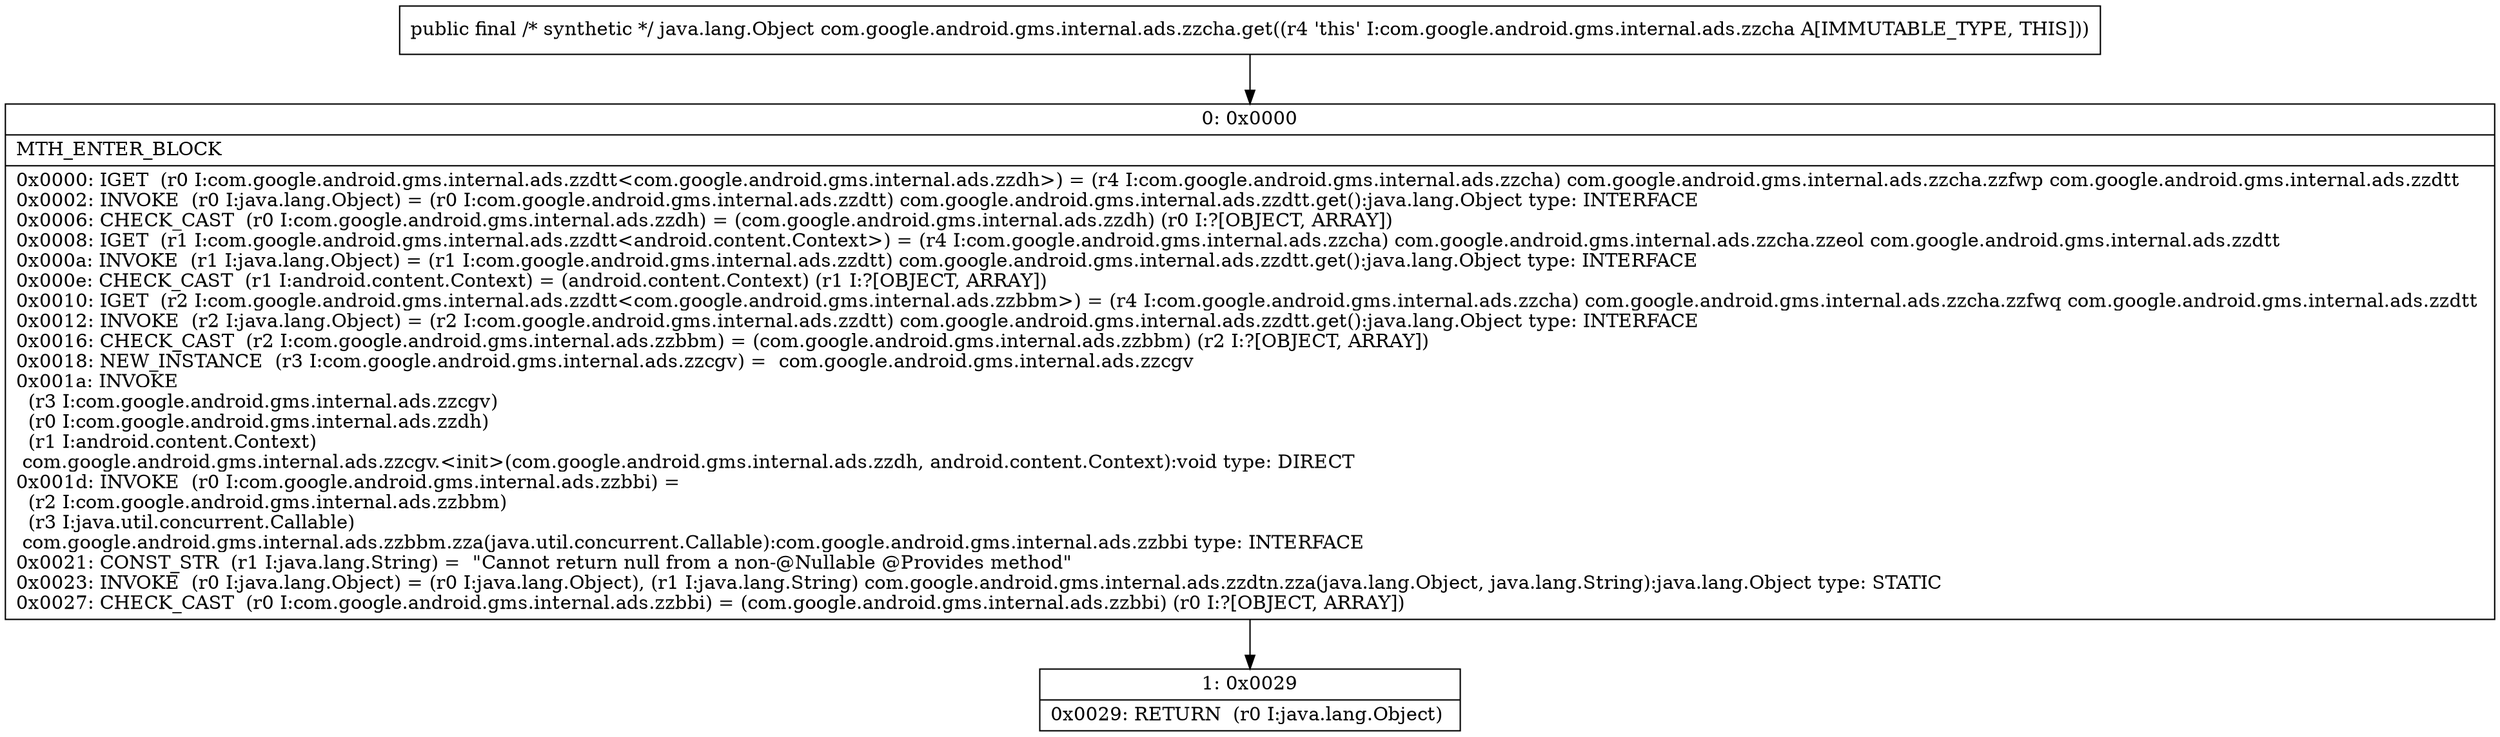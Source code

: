 digraph "CFG forcom.google.android.gms.internal.ads.zzcha.get()Ljava\/lang\/Object;" {
Node_0 [shape=record,label="{0\:\ 0x0000|MTH_ENTER_BLOCK\l|0x0000: IGET  (r0 I:com.google.android.gms.internal.ads.zzdtt\<com.google.android.gms.internal.ads.zzdh\>) = (r4 I:com.google.android.gms.internal.ads.zzcha) com.google.android.gms.internal.ads.zzcha.zzfwp com.google.android.gms.internal.ads.zzdtt \l0x0002: INVOKE  (r0 I:java.lang.Object) = (r0 I:com.google.android.gms.internal.ads.zzdtt) com.google.android.gms.internal.ads.zzdtt.get():java.lang.Object type: INTERFACE \l0x0006: CHECK_CAST  (r0 I:com.google.android.gms.internal.ads.zzdh) = (com.google.android.gms.internal.ads.zzdh) (r0 I:?[OBJECT, ARRAY]) \l0x0008: IGET  (r1 I:com.google.android.gms.internal.ads.zzdtt\<android.content.Context\>) = (r4 I:com.google.android.gms.internal.ads.zzcha) com.google.android.gms.internal.ads.zzcha.zzeol com.google.android.gms.internal.ads.zzdtt \l0x000a: INVOKE  (r1 I:java.lang.Object) = (r1 I:com.google.android.gms.internal.ads.zzdtt) com.google.android.gms.internal.ads.zzdtt.get():java.lang.Object type: INTERFACE \l0x000e: CHECK_CAST  (r1 I:android.content.Context) = (android.content.Context) (r1 I:?[OBJECT, ARRAY]) \l0x0010: IGET  (r2 I:com.google.android.gms.internal.ads.zzdtt\<com.google.android.gms.internal.ads.zzbbm\>) = (r4 I:com.google.android.gms.internal.ads.zzcha) com.google.android.gms.internal.ads.zzcha.zzfwq com.google.android.gms.internal.ads.zzdtt \l0x0012: INVOKE  (r2 I:java.lang.Object) = (r2 I:com.google.android.gms.internal.ads.zzdtt) com.google.android.gms.internal.ads.zzdtt.get():java.lang.Object type: INTERFACE \l0x0016: CHECK_CAST  (r2 I:com.google.android.gms.internal.ads.zzbbm) = (com.google.android.gms.internal.ads.zzbbm) (r2 I:?[OBJECT, ARRAY]) \l0x0018: NEW_INSTANCE  (r3 I:com.google.android.gms.internal.ads.zzcgv) =  com.google.android.gms.internal.ads.zzcgv \l0x001a: INVOKE  \l  (r3 I:com.google.android.gms.internal.ads.zzcgv)\l  (r0 I:com.google.android.gms.internal.ads.zzdh)\l  (r1 I:android.content.Context)\l com.google.android.gms.internal.ads.zzcgv.\<init\>(com.google.android.gms.internal.ads.zzdh, android.content.Context):void type: DIRECT \l0x001d: INVOKE  (r0 I:com.google.android.gms.internal.ads.zzbbi) = \l  (r2 I:com.google.android.gms.internal.ads.zzbbm)\l  (r3 I:java.util.concurrent.Callable)\l com.google.android.gms.internal.ads.zzbbm.zza(java.util.concurrent.Callable):com.google.android.gms.internal.ads.zzbbi type: INTERFACE \l0x0021: CONST_STR  (r1 I:java.lang.String) =  \"Cannot return null from a non\-@Nullable @Provides method\" \l0x0023: INVOKE  (r0 I:java.lang.Object) = (r0 I:java.lang.Object), (r1 I:java.lang.String) com.google.android.gms.internal.ads.zzdtn.zza(java.lang.Object, java.lang.String):java.lang.Object type: STATIC \l0x0027: CHECK_CAST  (r0 I:com.google.android.gms.internal.ads.zzbbi) = (com.google.android.gms.internal.ads.zzbbi) (r0 I:?[OBJECT, ARRAY]) \l}"];
Node_1 [shape=record,label="{1\:\ 0x0029|0x0029: RETURN  (r0 I:java.lang.Object) \l}"];
MethodNode[shape=record,label="{public final \/* synthetic *\/ java.lang.Object com.google.android.gms.internal.ads.zzcha.get((r4 'this' I:com.google.android.gms.internal.ads.zzcha A[IMMUTABLE_TYPE, THIS])) }"];
MethodNode -> Node_0;
Node_0 -> Node_1;
}

